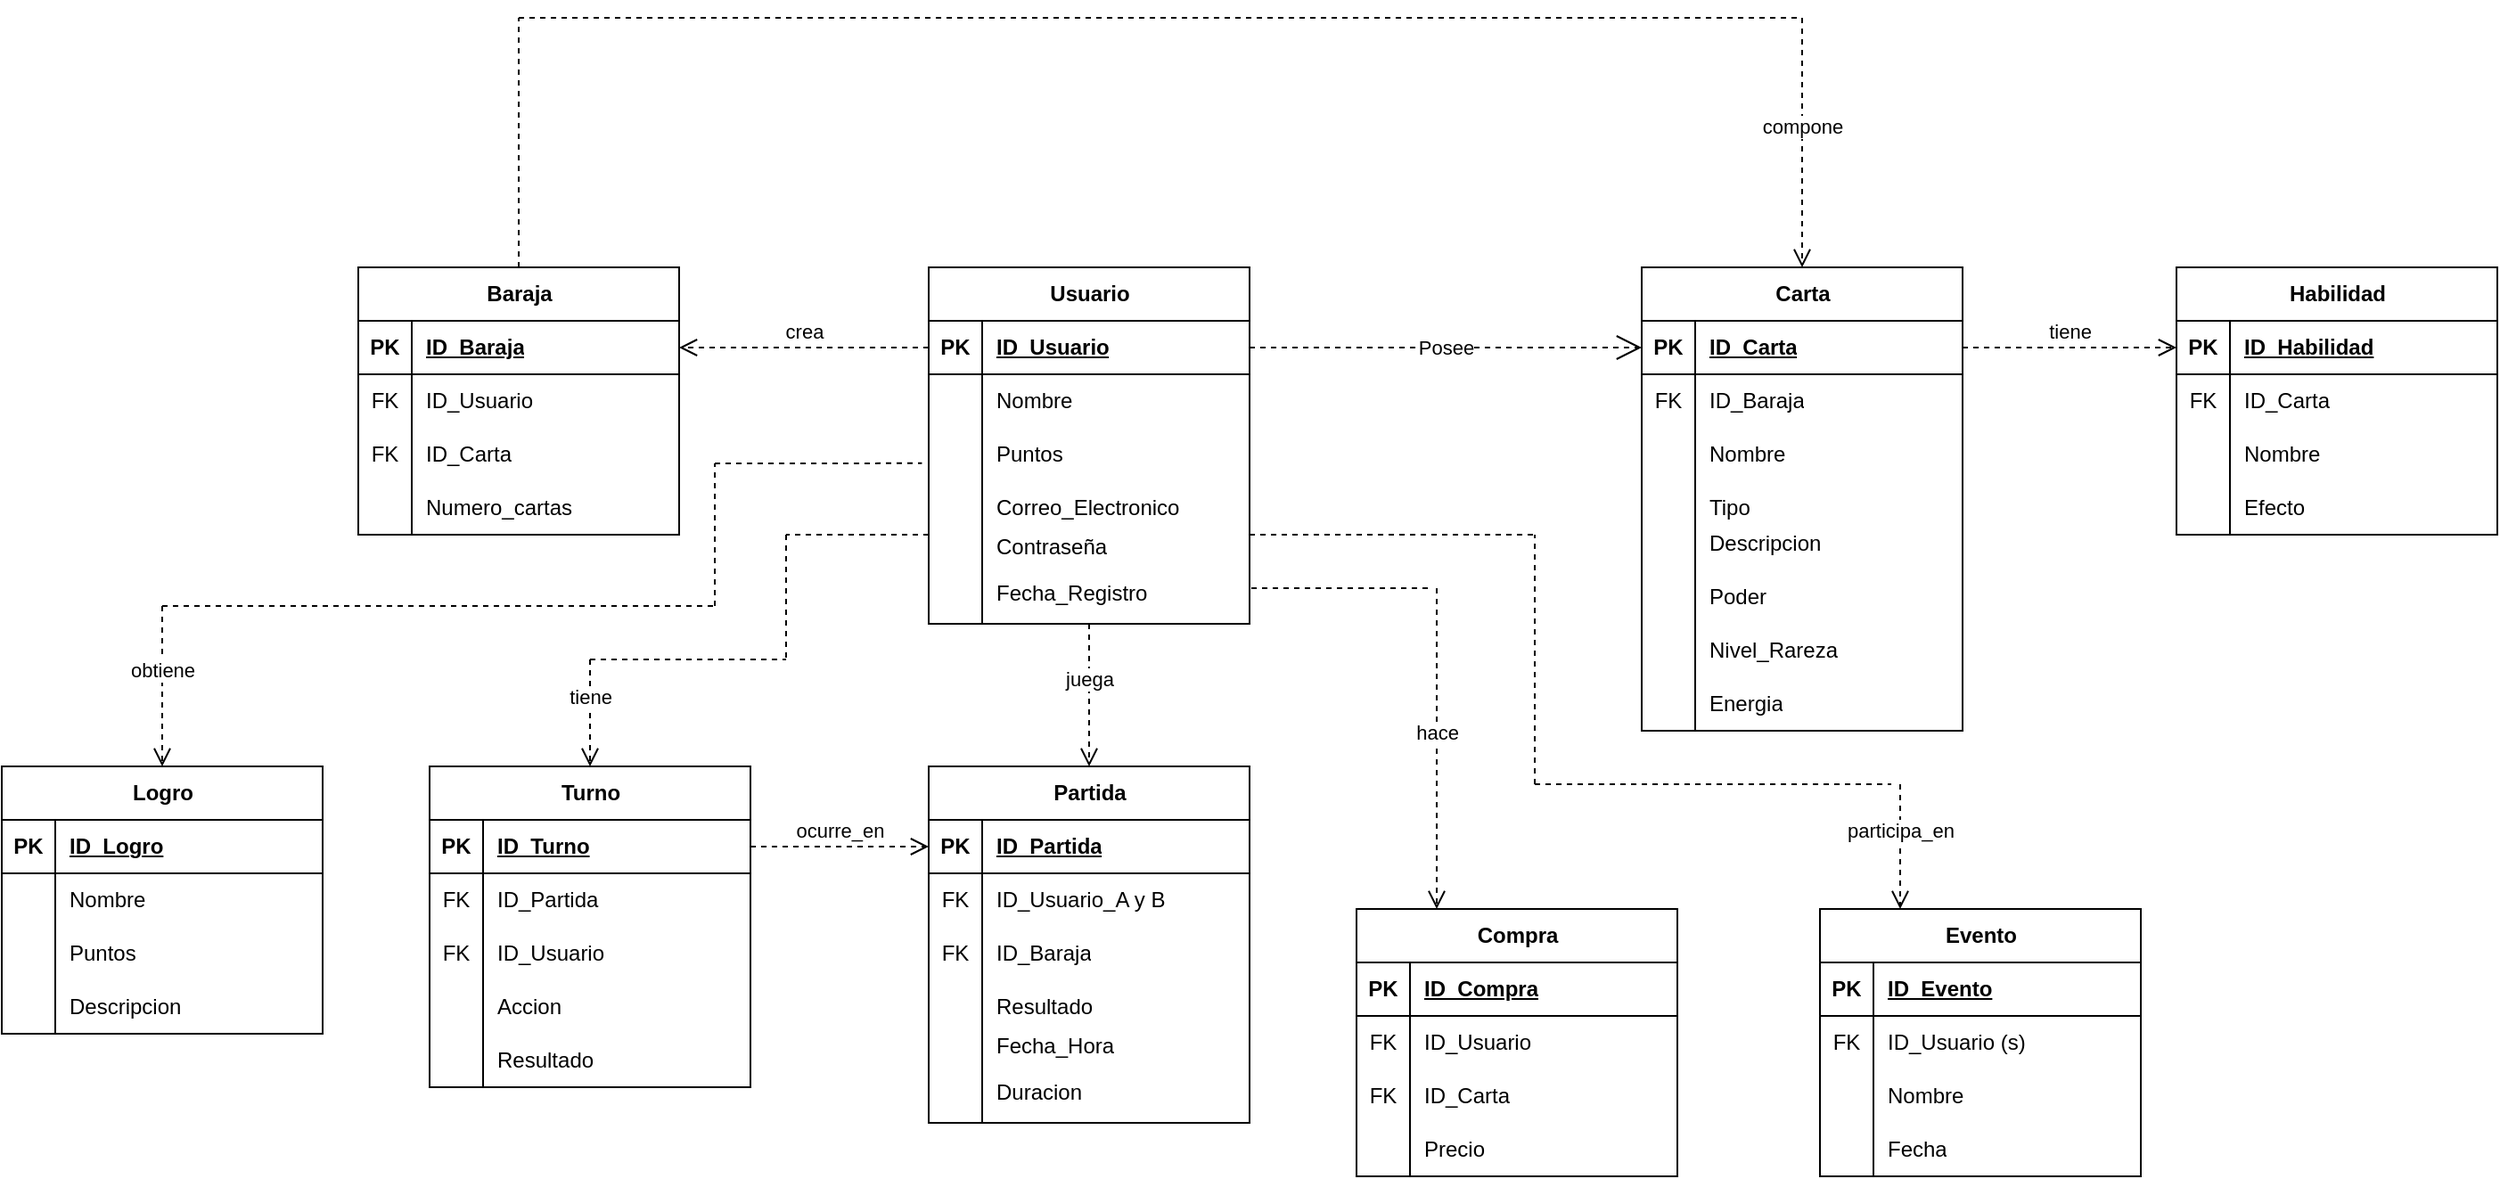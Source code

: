 <mxfile version="24.2.5" type="github">
  <diagram name="Page-1" id="LJWJQYlN0aCBkuaqFSN-">
    <mxGraphModel dx="1497" dy="332" grid="1" gridSize="10" guides="1" tooltips="1" connect="1" arrows="1" fold="1" page="1" pageScale="1" pageWidth="827" pageHeight="1169" math="0" shadow="0">
      <root>
        <mxCell id="0" />
        <mxCell id="1" parent="0" />
        <mxCell id="_OtWwdxgmlYXVLLhhgHI-1" value="Baraja" style="shape=table;startSize=30;container=1;collapsible=1;childLayout=tableLayout;fixedRows=1;rowLines=0;fontStyle=1;align=center;resizeLast=1;html=1;" parent="1" vertex="1">
          <mxGeometry x="-260" y="280" width="180" height="150" as="geometry" />
        </mxCell>
        <mxCell id="_OtWwdxgmlYXVLLhhgHI-2" value="" style="shape=tableRow;horizontal=0;startSize=0;swimlaneHead=0;swimlaneBody=0;fillColor=none;collapsible=0;dropTarget=0;points=[[0,0.5],[1,0.5]];portConstraint=eastwest;top=0;left=0;right=0;bottom=1;" parent="_OtWwdxgmlYXVLLhhgHI-1" vertex="1">
          <mxGeometry y="30" width="180" height="30" as="geometry" />
        </mxCell>
        <mxCell id="_OtWwdxgmlYXVLLhhgHI-3" value="PK" style="shape=partialRectangle;connectable=0;fillColor=none;top=0;left=0;bottom=0;right=0;fontStyle=1;overflow=hidden;whiteSpace=wrap;html=1;" parent="_OtWwdxgmlYXVLLhhgHI-2" vertex="1">
          <mxGeometry width="30" height="30" as="geometry">
            <mxRectangle width="30" height="30" as="alternateBounds" />
          </mxGeometry>
        </mxCell>
        <mxCell id="_OtWwdxgmlYXVLLhhgHI-4" value="ID_Baraja" style="shape=partialRectangle;connectable=0;fillColor=none;top=0;left=0;bottom=0;right=0;align=left;spacingLeft=6;fontStyle=5;overflow=hidden;whiteSpace=wrap;html=1;" parent="_OtWwdxgmlYXVLLhhgHI-2" vertex="1">
          <mxGeometry x="30" width="150" height="30" as="geometry">
            <mxRectangle width="150" height="30" as="alternateBounds" />
          </mxGeometry>
        </mxCell>
        <mxCell id="_OtWwdxgmlYXVLLhhgHI-5" value="" style="shape=tableRow;horizontal=0;startSize=0;swimlaneHead=0;swimlaneBody=0;fillColor=none;collapsible=0;dropTarget=0;points=[[0,0.5],[1,0.5]];portConstraint=eastwest;top=0;left=0;right=0;bottom=0;" parent="_OtWwdxgmlYXVLLhhgHI-1" vertex="1">
          <mxGeometry y="60" width="180" height="30" as="geometry" />
        </mxCell>
        <mxCell id="_OtWwdxgmlYXVLLhhgHI-6" value="FK" style="shape=partialRectangle;connectable=0;fillColor=none;top=0;left=0;bottom=0;right=0;editable=1;overflow=hidden;whiteSpace=wrap;html=1;" parent="_OtWwdxgmlYXVLLhhgHI-5" vertex="1">
          <mxGeometry width="30" height="30" as="geometry">
            <mxRectangle width="30" height="30" as="alternateBounds" />
          </mxGeometry>
        </mxCell>
        <mxCell id="_OtWwdxgmlYXVLLhhgHI-7" value="ID_Usuario" style="shape=partialRectangle;connectable=0;fillColor=none;top=0;left=0;bottom=0;right=0;align=left;spacingLeft=6;overflow=hidden;whiteSpace=wrap;html=1;" parent="_OtWwdxgmlYXVLLhhgHI-5" vertex="1">
          <mxGeometry x="30" width="150" height="30" as="geometry">
            <mxRectangle width="150" height="30" as="alternateBounds" />
          </mxGeometry>
        </mxCell>
        <mxCell id="_OtWwdxgmlYXVLLhhgHI-8" value="" style="shape=tableRow;horizontal=0;startSize=0;swimlaneHead=0;swimlaneBody=0;fillColor=none;collapsible=0;dropTarget=0;points=[[0,0.5],[1,0.5]];portConstraint=eastwest;top=0;left=0;right=0;bottom=0;" parent="_OtWwdxgmlYXVLLhhgHI-1" vertex="1">
          <mxGeometry y="90" width="180" height="30" as="geometry" />
        </mxCell>
        <mxCell id="_OtWwdxgmlYXVLLhhgHI-9" value="FK" style="shape=partialRectangle;connectable=0;fillColor=none;top=0;left=0;bottom=0;right=0;editable=1;overflow=hidden;whiteSpace=wrap;html=1;" parent="_OtWwdxgmlYXVLLhhgHI-8" vertex="1">
          <mxGeometry width="30" height="30" as="geometry">
            <mxRectangle width="30" height="30" as="alternateBounds" />
          </mxGeometry>
        </mxCell>
        <mxCell id="_OtWwdxgmlYXVLLhhgHI-10" value="ID_Carta" style="shape=partialRectangle;connectable=0;fillColor=none;top=0;left=0;bottom=0;right=0;align=left;spacingLeft=6;overflow=hidden;whiteSpace=wrap;html=1;" parent="_OtWwdxgmlYXVLLhhgHI-8" vertex="1">
          <mxGeometry x="30" width="150" height="30" as="geometry">
            <mxRectangle width="150" height="30" as="alternateBounds" />
          </mxGeometry>
        </mxCell>
        <mxCell id="_OtWwdxgmlYXVLLhhgHI-11" value="" style="shape=tableRow;horizontal=0;startSize=0;swimlaneHead=0;swimlaneBody=0;fillColor=none;collapsible=0;dropTarget=0;points=[[0,0.5],[1,0.5]];portConstraint=eastwest;top=0;left=0;right=0;bottom=0;" parent="_OtWwdxgmlYXVLLhhgHI-1" vertex="1">
          <mxGeometry y="120" width="180" height="30" as="geometry" />
        </mxCell>
        <mxCell id="_OtWwdxgmlYXVLLhhgHI-12" value="" style="shape=partialRectangle;connectable=0;fillColor=none;top=0;left=0;bottom=0;right=0;editable=1;overflow=hidden;whiteSpace=wrap;html=1;" parent="_OtWwdxgmlYXVLLhhgHI-11" vertex="1">
          <mxGeometry width="30" height="30" as="geometry">
            <mxRectangle width="30" height="30" as="alternateBounds" />
          </mxGeometry>
        </mxCell>
        <mxCell id="_OtWwdxgmlYXVLLhhgHI-13" value="Numero_cartas" style="shape=partialRectangle;connectable=0;fillColor=none;top=0;left=0;bottom=0;right=0;align=left;spacingLeft=6;overflow=hidden;whiteSpace=wrap;html=1;" parent="_OtWwdxgmlYXVLLhhgHI-11" vertex="1">
          <mxGeometry x="30" width="150" height="30" as="geometry">
            <mxRectangle width="150" height="30" as="alternateBounds" />
          </mxGeometry>
        </mxCell>
        <mxCell id="_OtWwdxgmlYXVLLhhgHI-31" value="" style="group" parent="1" vertex="1" connectable="0">
          <mxGeometry x="20" y="560" width="220" height="200" as="geometry" />
        </mxCell>
        <mxCell id="_OtWwdxgmlYXVLLhhgHI-30" value="" style="group" parent="_OtWwdxgmlYXVLLhhgHI-31" vertex="1" connectable="0">
          <mxGeometry width="220" height="200" as="geometry" />
        </mxCell>
        <mxCell id="_OtWwdxgmlYXVLLhhgHI-14" value="Partida" style="shape=table;startSize=30;container=1;collapsible=1;childLayout=tableLayout;fixedRows=1;rowLines=0;fontStyle=1;align=center;resizeLast=1;html=1;" parent="_OtWwdxgmlYXVLLhhgHI-30" vertex="1">
          <mxGeometry x="40" width="180" height="200" as="geometry" />
        </mxCell>
        <mxCell id="_OtWwdxgmlYXVLLhhgHI-15" value="" style="shape=tableRow;horizontal=0;startSize=0;swimlaneHead=0;swimlaneBody=0;fillColor=none;collapsible=0;dropTarget=0;points=[[0,0.5],[1,0.5]];portConstraint=eastwest;top=0;left=0;right=0;bottom=1;" parent="_OtWwdxgmlYXVLLhhgHI-14" vertex="1">
          <mxGeometry y="30" width="180" height="30" as="geometry" />
        </mxCell>
        <mxCell id="_OtWwdxgmlYXVLLhhgHI-16" value="PK" style="shape=partialRectangle;connectable=0;fillColor=none;top=0;left=0;bottom=0;right=0;fontStyle=1;overflow=hidden;whiteSpace=wrap;html=1;" parent="_OtWwdxgmlYXVLLhhgHI-15" vertex="1">
          <mxGeometry width="30" height="30" as="geometry">
            <mxRectangle width="30" height="30" as="alternateBounds" />
          </mxGeometry>
        </mxCell>
        <mxCell id="_OtWwdxgmlYXVLLhhgHI-17" value="ID_Partida" style="shape=partialRectangle;connectable=0;fillColor=none;top=0;left=0;bottom=0;right=0;align=left;spacingLeft=6;fontStyle=5;overflow=hidden;whiteSpace=wrap;html=1;" parent="_OtWwdxgmlYXVLLhhgHI-15" vertex="1">
          <mxGeometry x="30" width="150" height="30" as="geometry">
            <mxRectangle width="150" height="30" as="alternateBounds" />
          </mxGeometry>
        </mxCell>
        <mxCell id="_OtWwdxgmlYXVLLhhgHI-18" value="" style="shape=tableRow;horizontal=0;startSize=0;swimlaneHead=0;swimlaneBody=0;fillColor=none;collapsible=0;dropTarget=0;points=[[0,0.5],[1,0.5]];portConstraint=eastwest;top=0;left=0;right=0;bottom=0;" parent="_OtWwdxgmlYXVLLhhgHI-14" vertex="1">
          <mxGeometry y="60" width="180" height="30" as="geometry" />
        </mxCell>
        <mxCell id="_OtWwdxgmlYXVLLhhgHI-19" value="FK" style="shape=partialRectangle;connectable=0;fillColor=none;top=0;left=0;bottom=0;right=0;editable=1;overflow=hidden;whiteSpace=wrap;html=1;" parent="_OtWwdxgmlYXVLLhhgHI-18" vertex="1">
          <mxGeometry width="30" height="30" as="geometry">
            <mxRectangle width="30" height="30" as="alternateBounds" />
          </mxGeometry>
        </mxCell>
        <mxCell id="_OtWwdxgmlYXVLLhhgHI-20" value="ID_Usuario_A y B" style="shape=partialRectangle;connectable=0;fillColor=none;top=0;left=0;bottom=0;right=0;align=left;spacingLeft=6;overflow=hidden;whiteSpace=wrap;html=1;" parent="_OtWwdxgmlYXVLLhhgHI-18" vertex="1">
          <mxGeometry x="30" width="150" height="30" as="geometry">
            <mxRectangle width="150" height="30" as="alternateBounds" />
          </mxGeometry>
        </mxCell>
        <mxCell id="_OtWwdxgmlYXVLLhhgHI-21" value="" style="shape=tableRow;horizontal=0;startSize=0;swimlaneHead=0;swimlaneBody=0;fillColor=none;collapsible=0;dropTarget=0;points=[[0,0.5],[1,0.5]];portConstraint=eastwest;top=0;left=0;right=0;bottom=0;" parent="_OtWwdxgmlYXVLLhhgHI-14" vertex="1">
          <mxGeometry y="90" width="180" height="30" as="geometry" />
        </mxCell>
        <mxCell id="_OtWwdxgmlYXVLLhhgHI-22" value="FK" style="shape=partialRectangle;connectable=0;fillColor=none;top=0;left=0;bottom=0;right=0;editable=1;overflow=hidden;whiteSpace=wrap;html=1;" parent="_OtWwdxgmlYXVLLhhgHI-21" vertex="1">
          <mxGeometry width="30" height="30" as="geometry">
            <mxRectangle width="30" height="30" as="alternateBounds" />
          </mxGeometry>
        </mxCell>
        <mxCell id="_OtWwdxgmlYXVLLhhgHI-23" value="ID_Baraja" style="shape=partialRectangle;connectable=0;fillColor=none;top=0;left=0;bottom=0;right=0;align=left;spacingLeft=6;overflow=hidden;whiteSpace=wrap;html=1;" parent="_OtWwdxgmlYXVLLhhgHI-21" vertex="1">
          <mxGeometry x="30" width="150" height="30" as="geometry">
            <mxRectangle width="150" height="30" as="alternateBounds" />
          </mxGeometry>
        </mxCell>
        <mxCell id="_OtWwdxgmlYXVLLhhgHI-24" value="" style="shape=tableRow;horizontal=0;startSize=0;swimlaneHead=0;swimlaneBody=0;fillColor=none;collapsible=0;dropTarget=0;points=[[0,0.5],[1,0.5]];portConstraint=eastwest;top=0;left=0;right=0;bottom=0;" parent="_OtWwdxgmlYXVLLhhgHI-14" vertex="1">
          <mxGeometry y="120" width="180" height="30" as="geometry" />
        </mxCell>
        <mxCell id="_OtWwdxgmlYXVLLhhgHI-25" value="" style="shape=partialRectangle;connectable=0;fillColor=none;top=0;left=0;bottom=0;right=0;editable=1;overflow=hidden;whiteSpace=wrap;html=1;" parent="_OtWwdxgmlYXVLLhhgHI-24" vertex="1">
          <mxGeometry width="30" height="30" as="geometry">
            <mxRectangle width="30" height="30" as="alternateBounds" />
          </mxGeometry>
        </mxCell>
        <mxCell id="_OtWwdxgmlYXVLLhhgHI-26" value="Resultado" style="shape=partialRectangle;connectable=0;fillColor=none;top=0;left=0;bottom=0;right=0;align=left;spacingLeft=6;overflow=hidden;whiteSpace=wrap;html=1;" parent="_OtWwdxgmlYXVLLhhgHI-24" vertex="1">
          <mxGeometry x="30" width="150" height="30" as="geometry">
            <mxRectangle width="150" height="30" as="alternateBounds" />
          </mxGeometry>
        </mxCell>
        <mxCell id="_OtWwdxgmlYXVLLhhgHI-28" value="" style="endArrow=none;html=1;rounded=0;" parent="_OtWwdxgmlYXVLLhhgHI-30" edge="1">
          <mxGeometry width="50" height="50" relative="1" as="geometry">
            <mxPoint x="70.0" y="200" as="sourcePoint" />
            <mxPoint x="70.0" y="144.444" as="targetPoint" />
          </mxGeometry>
        </mxCell>
        <mxCell id="_OtWwdxgmlYXVLLhhgHI-33" value="Fecha_Hora" style="shape=partialRectangle;connectable=0;fillColor=none;top=0;left=0;bottom=0;right=0;align=left;spacingLeft=6;overflow=hidden;whiteSpace=wrap;html=1;" parent="_OtWwdxgmlYXVLLhhgHI-30" vertex="1">
          <mxGeometry x="70" y="139.997" width="150" height="33.333" as="geometry">
            <mxRectangle width="150" height="30" as="alternateBounds" />
          </mxGeometry>
        </mxCell>
        <mxCell id="_OtWwdxgmlYXVLLhhgHI-27" value="Duracion" style="shape=partialRectangle;connectable=0;fillColor=none;top=0;left=0;bottom=0;right=0;align=left;spacingLeft=6;overflow=hidden;whiteSpace=wrap;html=1;" parent="_OtWwdxgmlYXVLLhhgHI-30" vertex="1">
          <mxGeometry x="70" y="166.667" width="150" height="33.333" as="geometry">
            <mxRectangle width="150" height="30" as="alternateBounds" />
          </mxGeometry>
        </mxCell>
        <mxCell id="_OtWwdxgmlYXVLLhhgHI-34" value="" style="group" parent="1" vertex="1" connectable="0">
          <mxGeometry x="60" y="280" width="180" height="200" as="geometry" />
        </mxCell>
        <mxCell id="_OtWwdxgmlYXVLLhhgHI-35" value="Fecha_Registro" style="shape=partialRectangle;connectable=0;fillColor=none;top=0;left=0;bottom=0;right=0;align=left;spacingLeft=6;overflow=hidden;whiteSpace=wrap;html=1;" parent="_OtWwdxgmlYXVLLhhgHI-34" vertex="1">
          <mxGeometry x="30" y="166.667" width="150" height="33.333" as="geometry">
            <mxRectangle width="150" height="30" as="alternateBounds" />
          </mxGeometry>
        </mxCell>
        <mxCell id="_OtWwdxgmlYXVLLhhgHI-36" value="" style="group" parent="_OtWwdxgmlYXVLLhhgHI-34" vertex="1" connectable="0">
          <mxGeometry width="180" height="200" as="geometry" />
        </mxCell>
        <mxCell id="_OtWwdxgmlYXVLLhhgHI-37" value="Usuario" style="shape=table;startSize=30;container=1;collapsible=1;childLayout=tableLayout;fixedRows=1;rowLines=0;fontStyle=1;align=center;resizeLast=1;html=1;" parent="_OtWwdxgmlYXVLLhhgHI-36" vertex="1">
          <mxGeometry width="180" height="200" as="geometry" />
        </mxCell>
        <mxCell id="_OtWwdxgmlYXVLLhhgHI-38" value="" style="shape=tableRow;horizontal=0;startSize=0;swimlaneHead=0;swimlaneBody=0;fillColor=none;collapsible=0;dropTarget=0;points=[[0,0.5],[1,0.5]];portConstraint=eastwest;top=0;left=0;right=0;bottom=1;" parent="_OtWwdxgmlYXVLLhhgHI-37" vertex="1">
          <mxGeometry y="30" width="180" height="30" as="geometry" />
        </mxCell>
        <mxCell id="_OtWwdxgmlYXVLLhhgHI-39" value="PK" style="shape=partialRectangle;connectable=0;fillColor=none;top=0;left=0;bottom=0;right=0;fontStyle=1;overflow=hidden;whiteSpace=wrap;html=1;" parent="_OtWwdxgmlYXVLLhhgHI-38" vertex="1">
          <mxGeometry width="30" height="30" as="geometry">
            <mxRectangle width="30" height="30" as="alternateBounds" />
          </mxGeometry>
        </mxCell>
        <mxCell id="_OtWwdxgmlYXVLLhhgHI-40" value="ID_Usuario" style="shape=partialRectangle;connectable=0;fillColor=none;top=0;left=0;bottom=0;right=0;align=left;spacingLeft=6;fontStyle=5;overflow=hidden;whiteSpace=wrap;html=1;" parent="_OtWwdxgmlYXVLLhhgHI-38" vertex="1">
          <mxGeometry x="30" width="150" height="30" as="geometry">
            <mxRectangle width="150" height="30" as="alternateBounds" />
          </mxGeometry>
        </mxCell>
        <mxCell id="_OtWwdxgmlYXVLLhhgHI-41" value="" style="shape=tableRow;horizontal=0;startSize=0;swimlaneHead=0;swimlaneBody=0;fillColor=none;collapsible=0;dropTarget=0;points=[[0,0.5],[1,0.5]];portConstraint=eastwest;top=0;left=0;right=0;bottom=0;" parent="_OtWwdxgmlYXVLLhhgHI-37" vertex="1">
          <mxGeometry y="60" width="180" height="30" as="geometry" />
        </mxCell>
        <mxCell id="_OtWwdxgmlYXVLLhhgHI-42" value="" style="shape=partialRectangle;connectable=0;fillColor=none;top=0;left=0;bottom=0;right=0;editable=1;overflow=hidden;whiteSpace=wrap;html=1;" parent="_OtWwdxgmlYXVLLhhgHI-41" vertex="1">
          <mxGeometry width="30" height="30" as="geometry">
            <mxRectangle width="30" height="30" as="alternateBounds" />
          </mxGeometry>
        </mxCell>
        <mxCell id="_OtWwdxgmlYXVLLhhgHI-43" value="Nombre" style="shape=partialRectangle;connectable=0;fillColor=none;top=0;left=0;bottom=0;right=0;align=left;spacingLeft=6;overflow=hidden;whiteSpace=wrap;html=1;" parent="_OtWwdxgmlYXVLLhhgHI-41" vertex="1">
          <mxGeometry x="30" width="150" height="30" as="geometry">
            <mxRectangle width="150" height="30" as="alternateBounds" />
          </mxGeometry>
        </mxCell>
        <mxCell id="_OtWwdxgmlYXVLLhhgHI-44" value="" style="shape=tableRow;horizontal=0;startSize=0;swimlaneHead=0;swimlaneBody=0;fillColor=none;collapsible=0;dropTarget=0;points=[[0,0.5],[1,0.5]];portConstraint=eastwest;top=0;left=0;right=0;bottom=0;" parent="_OtWwdxgmlYXVLLhhgHI-37" vertex="1">
          <mxGeometry y="90" width="180" height="30" as="geometry" />
        </mxCell>
        <mxCell id="_OtWwdxgmlYXVLLhhgHI-45" value="" style="shape=partialRectangle;connectable=0;fillColor=none;top=0;left=0;bottom=0;right=0;editable=1;overflow=hidden;whiteSpace=wrap;html=1;" parent="_OtWwdxgmlYXVLLhhgHI-44" vertex="1">
          <mxGeometry width="30" height="30" as="geometry">
            <mxRectangle width="30" height="30" as="alternateBounds" />
          </mxGeometry>
        </mxCell>
        <mxCell id="_OtWwdxgmlYXVLLhhgHI-46" value="Puntos" style="shape=partialRectangle;connectable=0;fillColor=none;top=0;left=0;bottom=0;right=0;align=left;spacingLeft=6;overflow=hidden;whiteSpace=wrap;html=1;" parent="_OtWwdxgmlYXVLLhhgHI-44" vertex="1">
          <mxGeometry x="30" width="150" height="30" as="geometry">
            <mxRectangle width="150" height="30" as="alternateBounds" />
          </mxGeometry>
        </mxCell>
        <mxCell id="_OtWwdxgmlYXVLLhhgHI-47" value="" style="shape=tableRow;horizontal=0;startSize=0;swimlaneHead=0;swimlaneBody=0;fillColor=none;collapsible=0;dropTarget=0;points=[[0,0.5],[1,0.5]];portConstraint=eastwest;top=0;left=0;right=0;bottom=0;" parent="_OtWwdxgmlYXVLLhhgHI-37" vertex="1">
          <mxGeometry y="120" width="180" height="30" as="geometry" />
        </mxCell>
        <mxCell id="_OtWwdxgmlYXVLLhhgHI-48" value="" style="shape=partialRectangle;connectable=0;fillColor=none;top=0;left=0;bottom=0;right=0;editable=1;overflow=hidden;whiteSpace=wrap;html=1;" parent="_OtWwdxgmlYXVLLhhgHI-47" vertex="1">
          <mxGeometry width="30" height="30" as="geometry">
            <mxRectangle width="30" height="30" as="alternateBounds" />
          </mxGeometry>
        </mxCell>
        <mxCell id="_OtWwdxgmlYXVLLhhgHI-49" value="Correo_Electronico" style="shape=partialRectangle;connectable=0;fillColor=none;top=0;left=0;bottom=0;right=0;align=left;spacingLeft=6;overflow=hidden;whiteSpace=wrap;html=1;" parent="_OtWwdxgmlYXVLLhhgHI-47" vertex="1">
          <mxGeometry x="30" width="150" height="30" as="geometry">
            <mxRectangle width="150" height="30" as="alternateBounds" />
          </mxGeometry>
        </mxCell>
        <mxCell id="_OtWwdxgmlYXVLLhhgHI-50" value="" style="endArrow=none;html=1;rounded=0;" parent="_OtWwdxgmlYXVLLhhgHI-36" edge="1">
          <mxGeometry width="50" height="50" relative="1" as="geometry">
            <mxPoint x="30" y="200" as="sourcePoint" />
            <mxPoint x="30" y="144.444" as="targetPoint" />
          </mxGeometry>
        </mxCell>
        <mxCell id="_OtWwdxgmlYXVLLhhgHI-51" value="Contraseña" style="shape=partialRectangle;connectable=0;fillColor=none;top=0;left=0;bottom=0;right=0;align=left;spacingLeft=6;overflow=hidden;whiteSpace=wrap;html=1;" parent="_OtWwdxgmlYXVLLhhgHI-36" vertex="1">
          <mxGeometry x="30" y="139.997" width="150" height="33.333" as="geometry">
            <mxRectangle width="150" height="30" as="alternateBounds" />
          </mxGeometry>
        </mxCell>
        <mxCell id="_OtWwdxgmlYXVLLhhgHI-70" value="" style="group" parent="1" vertex="1" connectable="0">
          <mxGeometry x="460" y="280" width="180" height="260" as="geometry" />
        </mxCell>
        <mxCell id="_OtWwdxgmlYXVLLhhgHI-52" value="Carta" style="shape=table;startSize=30;container=1;collapsible=1;childLayout=tableLayout;fixedRows=1;rowLines=0;fontStyle=1;align=center;resizeLast=1;html=1;" parent="_OtWwdxgmlYXVLLhhgHI-70" vertex="1">
          <mxGeometry width="180" height="260" as="geometry" />
        </mxCell>
        <mxCell id="_OtWwdxgmlYXVLLhhgHI-53" value="" style="shape=tableRow;horizontal=0;startSize=0;swimlaneHead=0;swimlaneBody=0;fillColor=none;collapsible=0;dropTarget=0;points=[[0,0.5],[1,0.5]];portConstraint=eastwest;top=0;left=0;right=0;bottom=1;" parent="_OtWwdxgmlYXVLLhhgHI-52" vertex="1">
          <mxGeometry y="30" width="180" height="30" as="geometry" />
        </mxCell>
        <mxCell id="_OtWwdxgmlYXVLLhhgHI-54" value="PK" style="shape=partialRectangle;connectable=0;fillColor=none;top=0;left=0;bottom=0;right=0;fontStyle=1;overflow=hidden;whiteSpace=wrap;html=1;" parent="_OtWwdxgmlYXVLLhhgHI-53" vertex="1">
          <mxGeometry width="30" height="30" as="geometry">
            <mxRectangle width="30" height="30" as="alternateBounds" />
          </mxGeometry>
        </mxCell>
        <mxCell id="_OtWwdxgmlYXVLLhhgHI-55" value="ID_Carta" style="shape=partialRectangle;connectable=0;fillColor=none;top=0;left=0;bottom=0;right=0;align=left;spacingLeft=6;fontStyle=5;overflow=hidden;whiteSpace=wrap;html=1;" parent="_OtWwdxgmlYXVLLhhgHI-53" vertex="1">
          <mxGeometry x="30" width="150" height="30" as="geometry">
            <mxRectangle width="150" height="30" as="alternateBounds" />
          </mxGeometry>
        </mxCell>
        <mxCell id="_OtWwdxgmlYXVLLhhgHI-56" value="" style="shape=tableRow;horizontal=0;startSize=0;swimlaneHead=0;swimlaneBody=0;fillColor=none;collapsible=0;dropTarget=0;points=[[0,0.5],[1,0.5]];portConstraint=eastwest;top=0;left=0;right=0;bottom=0;" parent="_OtWwdxgmlYXVLLhhgHI-52" vertex="1">
          <mxGeometry y="60" width="180" height="30" as="geometry" />
        </mxCell>
        <mxCell id="_OtWwdxgmlYXVLLhhgHI-57" value="FK" style="shape=partialRectangle;connectable=0;fillColor=none;top=0;left=0;bottom=0;right=0;editable=1;overflow=hidden;whiteSpace=wrap;html=1;" parent="_OtWwdxgmlYXVLLhhgHI-56" vertex="1">
          <mxGeometry width="30" height="30" as="geometry">
            <mxRectangle width="30" height="30" as="alternateBounds" />
          </mxGeometry>
        </mxCell>
        <mxCell id="_OtWwdxgmlYXVLLhhgHI-58" value="ID_Baraja" style="shape=partialRectangle;connectable=0;fillColor=none;top=0;left=0;bottom=0;right=0;align=left;spacingLeft=6;overflow=hidden;whiteSpace=wrap;html=1;" parent="_OtWwdxgmlYXVLLhhgHI-56" vertex="1">
          <mxGeometry x="30" width="150" height="30" as="geometry">
            <mxRectangle width="150" height="30" as="alternateBounds" />
          </mxGeometry>
        </mxCell>
        <mxCell id="_OtWwdxgmlYXVLLhhgHI-59" value="" style="shape=tableRow;horizontal=0;startSize=0;swimlaneHead=0;swimlaneBody=0;fillColor=none;collapsible=0;dropTarget=0;points=[[0,0.5],[1,0.5]];portConstraint=eastwest;top=0;left=0;right=0;bottom=0;" parent="_OtWwdxgmlYXVLLhhgHI-52" vertex="1">
          <mxGeometry y="90" width="180" height="30" as="geometry" />
        </mxCell>
        <mxCell id="_OtWwdxgmlYXVLLhhgHI-60" value="" style="shape=partialRectangle;connectable=0;fillColor=none;top=0;left=0;bottom=0;right=0;editable=1;overflow=hidden;whiteSpace=wrap;html=1;" parent="_OtWwdxgmlYXVLLhhgHI-59" vertex="1">
          <mxGeometry width="30" height="30" as="geometry">
            <mxRectangle width="30" height="30" as="alternateBounds" />
          </mxGeometry>
        </mxCell>
        <mxCell id="_OtWwdxgmlYXVLLhhgHI-61" value="Nombre" style="shape=partialRectangle;connectable=0;fillColor=none;top=0;left=0;bottom=0;right=0;align=left;spacingLeft=6;overflow=hidden;whiteSpace=wrap;html=1;" parent="_OtWwdxgmlYXVLLhhgHI-59" vertex="1">
          <mxGeometry x="30" width="150" height="30" as="geometry">
            <mxRectangle width="150" height="30" as="alternateBounds" />
          </mxGeometry>
        </mxCell>
        <mxCell id="_OtWwdxgmlYXVLLhhgHI-62" value="" style="shape=tableRow;horizontal=0;startSize=0;swimlaneHead=0;swimlaneBody=0;fillColor=none;collapsible=0;dropTarget=0;points=[[0,0.5],[1,0.5]];portConstraint=eastwest;top=0;left=0;right=0;bottom=0;" parent="_OtWwdxgmlYXVLLhhgHI-52" vertex="1">
          <mxGeometry y="120" width="180" height="30" as="geometry" />
        </mxCell>
        <mxCell id="_OtWwdxgmlYXVLLhhgHI-63" value="" style="shape=partialRectangle;connectable=0;fillColor=none;top=0;left=0;bottom=0;right=0;editable=1;overflow=hidden;whiteSpace=wrap;html=1;" parent="_OtWwdxgmlYXVLLhhgHI-62" vertex="1">
          <mxGeometry width="30" height="30" as="geometry">
            <mxRectangle width="30" height="30" as="alternateBounds" />
          </mxGeometry>
        </mxCell>
        <mxCell id="_OtWwdxgmlYXVLLhhgHI-64" value="Tipo" style="shape=partialRectangle;connectable=0;fillColor=none;top=0;left=0;bottom=0;right=0;align=left;spacingLeft=6;overflow=hidden;whiteSpace=wrap;html=1;" parent="_OtWwdxgmlYXVLLhhgHI-62" vertex="1">
          <mxGeometry x="30" width="150" height="30" as="geometry">
            <mxRectangle width="150" height="30" as="alternateBounds" />
          </mxGeometry>
        </mxCell>
        <mxCell id="_OtWwdxgmlYXVLLhhgHI-69" value="" style="endArrow=none;html=1;rounded=0;" parent="_OtWwdxgmlYXVLLhhgHI-70" edge="1">
          <mxGeometry width="50" height="50" relative="1" as="geometry">
            <mxPoint x="30" y="260" as="sourcePoint" />
            <mxPoint x="30" y="150" as="targetPoint" />
          </mxGeometry>
        </mxCell>
        <mxCell id="_OtWwdxgmlYXVLLhhgHI-68" value="Descripcion" style="shape=partialRectangle;connectable=0;fillColor=none;top=0;left=0;bottom=0;right=0;align=left;spacingLeft=6;overflow=hidden;whiteSpace=wrap;html=1;" parent="_OtWwdxgmlYXVLLhhgHI-70" vertex="1">
          <mxGeometry x="30" y="140" width="150" height="30" as="geometry">
            <mxRectangle width="150" height="30" as="alternateBounds" />
          </mxGeometry>
        </mxCell>
        <mxCell id="_OtWwdxgmlYXVLLhhgHI-66" value="Nivel_Rareza" style="shape=partialRectangle;connectable=0;fillColor=none;top=0;left=0;bottom=0;right=0;align=left;spacingLeft=6;overflow=hidden;whiteSpace=wrap;html=1;" parent="_OtWwdxgmlYXVLLhhgHI-70" vertex="1">
          <mxGeometry x="30" y="200" width="150" height="30" as="geometry">
            <mxRectangle width="150" height="30" as="alternateBounds" />
          </mxGeometry>
        </mxCell>
        <mxCell id="_OtWwdxgmlYXVLLhhgHI-67" value="Energia" style="shape=partialRectangle;connectable=0;fillColor=none;top=0;left=0;bottom=0;right=0;align=left;spacingLeft=6;overflow=hidden;whiteSpace=wrap;html=1;" parent="_OtWwdxgmlYXVLLhhgHI-70" vertex="1">
          <mxGeometry x="30" y="230" width="150" height="30" as="geometry">
            <mxRectangle width="150" height="30" as="alternateBounds" />
          </mxGeometry>
        </mxCell>
        <mxCell id="_OtWwdxgmlYXVLLhhgHI-65" value="Poder" style="shape=partialRectangle;connectable=0;fillColor=none;top=0;left=0;bottom=0;right=0;align=left;spacingLeft=6;overflow=hidden;whiteSpace=wrap;html=1;" parent="_OtWwdxgmlYXVLLhhgHI-70" vertex="1">
          <mxGeometry x="30" y="170" width="150" height="30" as="geometry">
            <mxRectangle width="150" height="30" as="alternateBounds" />
          </mxGeometry>
        </mxCell>
        <mxCell id="_OtWwdxgmlYXVLLhhgHI-87" value="Compra" style="shape=table;startSize=30;container=1;collapsible=1;childLayout=tableLayout;fixedRows=1;rowLines=0;fontStyle=1;align=center;resizeLast=1;html=1;" parent="1" vertex="1">
          <mxGeometry x="300" y="640" width="180" height="150" as="geometry" />
        </mxCell>
        <mxCell id="_OtWwdxgmlYXVLLhhgHI-88" value="" style="shape=tableRow;horizontal=0;startSize=0;swimlaneHead=0;swimlaneBody=0;fillColor=none;collapsible=0;dropTarget=0;points=[[0,0.5],[1,0.5]];portConstraint=eastwest;top=0;left=0;right=0;bottom=1;" parent="_OtWwdxgmlYXVLLhhgHI-87" vertex="1">
          <mxGeometry y="30" width="180" height="30" as="geometry" />
        </mxCell>
        <mxCell id="_OtWwdxgmlYXVLLhhgHI-89" value="PK" style="shape=partialRectangle;connectable=0;fillColor=none;top=0;left=0;bottom=0;right=0;fontStyle=1;overflow=hidden;whiteSpace=wrap;html=1;" parent="_OtWwdxgmlYXVLLhhgHI-88" vertex="1">
          <mxGeometry width="30" height="30" as="geometry">
            <mxRectangle width="30" height="30" as="alternateBounds" />
          </mxGeometry>
        </mxCell>
        <mxCell id="_OtWwdxgmlYXVLLhhgHI-90" value="ID_Compra" style="shape=partialRectangle;connectable=0;fillColor=none;top=0;left=0;bottom=0;right=0;align=left;spacingLeft=6;fontStyle=5;overflow=hidden;whiteSpace=wrap;html=1;" parent="_OtWwdxgmlYXVLLhhgHI-88" vertex="1">
          <mxGeometry x="30" width="150" height="30" as="geometry">
            <mxRectangle width="150" height="30" as="alternateBounds" />
          </mxGeometry>
        </mxCell>
        <mxCell id="_OtWwdxgmlYXVLLhhgHI-91" value="" style="shape=tableRow;horizontal=0;startSize=0;swimlaneHead=0;swimlaneBody=0;fillColor=none;collapsible=0;dropTarget=0;points=[[0,0.5],[1,0.5]];portConstraint=eastwest;top=0;left=0;right=0;bottom=0;" parent="_OtWwdxgmlYXVLLhhgHI-87" vertex="1">
          <mxGeometry y="60" width="180" height="30" as="geometry" />
        </mxCell>
        <mxCell id="_OtWwdxgmlYXVLLhhgHI-92" value="FK" style="shape=partialRectangle;connectable=0;fillColor=none;top=0;left=0;bottom=0;right=0;editable=1;overflow=hidden;whiteSpace=wrap;html=1;" parent="_OtWwdxgmlYXVLLhhgHI-91" vertex="1">
          <mxGeometry width="30" height="30" as="geometry">
            <mxRectangle width="30" height="30" as="alternateBounds" />
          </mxGeometry>
        </mxCell>
        <mxCell id="_OtWwdxgmlYXVLLhhgHI-93" value="ID_Usuario" style="shape=partialRectangle;connectable=0;fillColor=none;top=0;left=0;bottom=0;right=0;align=left;spacingLeft=6;overflow=hidden;whiteSpace=wrap;html=1;" parent="_OtWwdxgmlYXVLLhhgHI-91" vertex="1">
          <mxGeometry x="30" width="150" height="30" as="geometry">
            <mxRectangle width="150" height="30" as="alternateBounds" />
          </mxGeometry>
        </mxCell>
        <mxCell id="_OtWwdxgmlYXVLLhhgHI-94" value="" style="shape=tableRow;horizontal=0;startSize=0;swimlaneHead=0;swimlaneBody=0;fillColor=none;collapsible=0;dropTarget=0;points=[[0,0.5],[1,0.5]];portConstraint=eastwest;top=0;left=0;right=0;bottom=0;" parent="_OtWwdxgmlYXVLLhhgHI-87" vertex="1">
          <mxGeometry y="90" width="180" height="30" as="geometry" />
        </mxCell>
        <mxCell id="_OtWwdxgmlYXVLLhhgHI-95" value="FK" style="shape=partialRectangle;connectable=0;fillColor=none;top=0;left=0;bottom=0;right=0;editable=1;overflow=hidden;whiteSpace=wrap;html=1;" parent="_OtWwdxgmlYXVLLhhgHI-94" vertex="1">
          <mxGeometry width="30" height="30" as="geometry">
            <mxRectangle width="30" height="30" as="alternateBounds" />
          </mxGeometry>
        </mxCell>
        <mxCell id="_OtWwdxgmlYXVLLhhgHI-96" value="ID_Carta" style="shape=partialRectangle;connectable=0;fillColor=none;top=0;left=0;bottom=0;right=0;align=left;spacingLeft=6;overflow=hidden;whiteSpace=wrap;html=1;" parent="_OtWwdxgmlYXVLLhhgHI-94" vertex="1">
          <mxGeometry x="30" width="150" height="30" as="geometry">
            <mxRectangle width="150" height="30" as="alternateBounds" />
          </mxGeometry>
        </mxCell>
        <mxCell id="_OtWwdxgmlYXVLLhhgHI-97" value="" style="shape=tableRow;horizontal=0;startSize=0;swimlaneHead=0;swimlaneBody=0;fillColor=none;collapsible=0;dropTarget=0;points=[[0,0.5],[1,0.5]];portConstraint=eastwest;top=0;left=0;right=0;bottom=0;" parent="_OtWwdxgmlYXVLLhhgHI-87" vertex="1">
          <mxGeometry y="120" width="180" height="30" as="geometry" />
        </mxCell>
        <mxCell id="_OtWwdxgmlYXVLLhhgHI-98" value="" style="shape=partialRectangle;connectable=0;fillColor=none;top=0;left=0;bottom=0;right=0;editable=1;overflow=hidden;whiteSpace=wrap;html=1;" parent="_OtWwdxgmlYXVLLhhgHI-97" vertex="1">
          <mxGeometry width="30" height="30" as="geometry">
            <mxRectangle width="30" height="30" as="alternateBounds" />
          </mxGeometry>
        </mxCell>
        <mxCell id="_OtWwdxgmlYXVLLhhgHI-99" value="Precio" style="shape=partialRectangle;connectable=0;fillColor=none;top=0;left=0;bottom=0;right=0;align=left;spacingLeft=6;overflow=hidden;whiteSpace=wrap;html=1;" parent="_OtWwdxgmlYXVLLhhgHI-97" vertex="1">
          <mxGeometry x="30" width="150" height="30" as="geometry">
            <mxRectangle width="150" height="30" as="alternateBounds" />
          </mxGeometry>
        </mxCell>
        <mxCell id="_OtWwdxgmlYXVLLhhgHI-117" value="Logro" style="shape=table;startSize=30;container=1;collapsible=1;childLayout=tableLayout;fixedRows=1;rowLines=0;fontStyle=1;align=center;resizeLast=1;html=1;" parent="1" vertex="1">
          <mxGeometry x="-460" y="560" width="180" height="150" as="geometry" />
        </mxCell>
        <mxCell id="_OtWwdxgmlYXVLLhhgHI-118" value="" style="shape=tableRow;horizontal=0;startSize=0;swimlaneHead=0;swimlaneBody=0;fillColor=none;collapsible=0;dropTarget=0;points=[[0,0.5],[1,0.5]];portConstraint=eastwest;top=0;left=0;right=0;bottom=1;" parent="_OtWwdxgmlYXVLLhhgHI-117" vertex="1">
          <mxGeometry y="30" width="180" height="30" as="geometry" />
        </mxCell>
        <mxCell id="_OtWwdxgmlYXVLLhhgHI-119" value="PK" style="shape=partialRectangle;connectable=0;fillColor=none;top=0;left=0;bottom=0;right=0;fontStyle=1;overflow=hidden;whiteSpace=wrap;html=1;" parent="_OtWwdxgmlYXVLLhhgHI-118" vertex="1">
          <mxGeometry width="30" height="30" as="geometry">
            <mxRectangle width="30" height="30" as="alternateBounds" />
          </mxGeometry>
        </mxCell>
        <mxCell id="_OtWwdxgmlYXVLLhhgHI-120" value="ID_Logro" style="shape=partialRectangle;connectable=0;fillColor=none;top=0;left=0;bottom=0;right=0;align=left;spacingLeft=6;fontStyle=5;overflow=hidden;whiteSpace=wrap;html=1;" parent="_OtWwdxgmlYXVLLhhgHI-118" vertex="1">
          <mxGeometry x="30" width="150" height="30" as="geometry">
            <mxRectangle width="150" height="30" as="alternateBounds" />
          </mxGeometry>
        </mxCell>
        <mxCell id="_OtWwdxgmlYXVLLhhgHI-121" value="" style="shape=tableRow;horizontal=0;startSize=0;swimlaneHead=0;swimlaneBody=0;fillColor=none;collapsible=0;dropTarget=0;points=[[0,0.5],[1,0.5]];portConstraint=eastwest;top=0;left=0;right=0;bottom=0;" parent="_OtWwdxgmlYXVLLhhgHI-117" vertex="1">
          <mxGeometry y="60" width="180" height="30" as="geometry" />
        </mxCell>
        <mxCell id="_OtWwdxgmlYXVLLhhgHI-122" value="" style="shape=partialRectangle;connectable=0;fillColor=none;top=0;left=0;bottom=0;right=0;editable=1;overflow=hidden;whiteSpace=wrap;html=1;" parent="_OtWwdxgmlYXVLLhhgHI-121" vertex="1">
          <mxGeometry width="30" height="30" as="geometry">
            <mxRectangle width="30" height="30" as="alternateBounds" />
          </mxGeometry>
        </mxCell>
        <mxCell id="_OtWwdxgmlYXVLLhhgHI-123" value="Nombre" style="shape=partialRectangle;connectable=0;fillColor=none;top=0;left=0;bottom=0;right=0;align=left;spacingLeft=6;overflow=hidden;whiteSpace=wrap;html=1;" parent="_OtWwdxgmlYXVLLhhgHI-121" vertex="1">
          <mxGeometry x="30" width="150" height="30" as="geometry">
            <mxRectangle width="150" height="30" as="alternateBounds" />
          </mxGeometry>
        </mxCell>
        <mxCell id="_OtWwdxgmlYXVLLhhgHI-124" value="" style="shape=tableRow;horizontal=0;startSize=0;swimlaneHead=0;swimlaneBody=0;fillColor=none;collapsible=0;dropTarget=0;points=[[0,0.5],[1,0.5]];portConstraint=eastwest;top=0;left=0;right=0;bottom=0;" parent="_OtWwdxgmlYXVLLhhgHI-117" vertex="1">
          <mxGeometry y="90" width="180" height="30" as="geometry" />
        </mxCell>
        <mxCell id="_OtWwdxgmlYXVLLhhgHI-125" value="" style="shape=partialRectangle;connectable=0;fillColor=none;top=0;left=0;bottom=0;right=0;editable=1;overflow=hidden;whiteSpace=wrap;html=1;" parent="_OtWwdxgmlYXVLLhhgHI-124" vertex="1">
          <mxGeometry width="30" height="30" as="geometry">
            <mxRectangle width="30" height="30" as="alternateBounds" />
          </mxGeometry>
        </mxCell>
        <mxCell id="_OtWwdxgmlYXVLLhhgHI-126" value="Puntos" style="shape=partialRectangle;connectable=0;fillColor=none;top=0;left=0;bottom=0;right=0;align=left;spacingLeft=6;overflow=hidden;whiteSpace=wrap;html=1;" parent="_OtWwdxgmlYXVLLhhgHI-124" vertex="1">
          <mxGeometry x="30" width="150" height="30" as="geometry">
            <mxRectangle width="150" height="30" as="alternateBounds" />
          </mxGeometry>
        </mxCell>
        <mxCell id="_OtWwdxgmlYXVLLhhgHI-127" value="" style="shape=tableRow;horizontal=0;startSize=0;swimlaneHead=0;swimlaneBody=0;fillColor=none;collapsible=0;dropTarget=0;points=[[0,0.5],[1,0.5]];portConstraint=eastwest;top=0;left=0;right=0;bottom=0;" parent="_OtWwdxgmlYXVLLhhgHI-117" vertex="1">
          <mxGeometry y="120" width="180" height="30" as="geometry" />
        </mxCell>
        <mxCell id="_OtWwdxgmlYXVLLhhgHI-128" value="" style="shape=partialRectangle;connectable=0;fillColor=none;top=0;left=0;bottom=0;right=0;editable=1;overflow=hidden;whiteSpace=wrap;html=1;" parent="_OtWwdxgmlYXVLLhhgHI-127" vertex="1">
          <mxGeometry width="30" height="30" as="geometry">
            <mxRectangle width="30" height="30" as="alternateBounds" />
          </mxGeometry>
        </mxCell>
        <mxCell id="_OtWwdxgmlYXVLLhhgHI-129" value="Descripcion" style="shape=partialRectangle;connectable=0;fillColor=none;top=0;left=0;bottom=0;right=0;align=left;spacingLeft=6;overflow=hidden;whiteSpace=wrap;html=1;" parent="_OtWwdxgmlYXVLLhhgHI-127" vertex="1">
          <mxGeometry x="30" width="150" height="30" as="geometry">
            <mxRectangle width="150" height="30" as="alternateBounds" />
          </mxGeometry>
        </mxCell>
        <mxCell id="_OtWwdxgmlYXVLLhhgHI-130" value="Evento" style="shape=table;startSize=30;container=1;collapsible=1;childLayout=tableLayout;fixedRows=1;rowLines=0;fontStyle=1;align=center;resizeLast=1;html=1;" parent="1" vertex="1">
          <mxGeometry x="560" y="640" width="180" height="150" as="geometry" />
        </mxCell>
        <mxCell id="_OtWwdxgmlYXVLLhhgHI-131" value="" style="shape=tableRow;horizontal=0;startSize=0;swimlaneHead=0;swimlaneBody=0;fillColor=none;collapsible=0;dropTarget=0;points=[[0,0.5],[1,0.5]];portConstraint=eastwest;top=0;left=0;right=0;bottom=1;" parent="_OtWwdxgmlYXVLLhhgHI-130" vertex="1">
          <mxGeometry y="30" width="180" height="30" as="geometry" />
        </mxCell>
        <mxCell id="_OtWwdxgmlYXVLLhhgHI-132" value="PK" style="shape=partialRectangle;connectable=0;fillColor=none;top=0;left=0;bottom=0;right=0;fontStyle=1;overflow=hidden;whiteSpace=wrap;html=1;" parent="_OtWwdxgmlYXVLLhhgHI-131" vertex="1">
          <mxGeometry width="30" height="30" as="geometry">
            <mxRectangle width="30" height="30" as="alternateBounds" />
          </mxGeometry>
        </mxCell>
        <mxCell id="_OtWwdxgmlYXVLLhhgHI-133" value="ID_Evento" style="shape=partialRectangle;connectable=0;fillColor=none;top=0;left=0;bottom=0;right=0;align=left;spacingLeft=6;fontStyle=5;overflow=hidden;whiteSpace=wrap;html=1;" parent="_OtWwdxgmlYXVLLhhgHI-131" vertex="1">
          <mxGeometry x="30" width="150" height="30" as="geometry">
            <mxRectangle width="150" height="30" as="alternateBounds" />
          </mxGeometry>
        </mxCell>
        <mxCell id="_OtWwdxgmlYXVLLhhgHI-134" value="" style="shape=tableRow;horizontal=0;startSize=0;swimlaneHead=0;swimlaneBody=0;fillColor=none;collapsible=0;dropTarget=0;points=[[0,0.5],[1,0.5]];portConstraint=eastwest;top=0;left=0;right=0;bottom=0;" parent="_OtWwdxgmlYXVLLhhgHI-130" vertex="1">
          <mxGeometry y="60" width="180" height="30" as="geometry" />
        </mxCell>
        <mxCell id="_OtWwdxgmlYXVLLhhgHI-135" value="FK" style="shape=partialRectangle;connectable=0;fillColor=none;top=0;left=0;bottom=0;right=0;editable=1;overflow=hidden;whiteSpace=wrap;html=1;" parent="_OtWwdxgmlYXVLLhhgHI-134" vertex="1">
          <mxGeometry width="30" height="30" as="geometry">
            <mxRectangle width="30" height="30" as="alternateBounds" />
          </mxGeometry>
        </mxCell>
        <mxCell id="_OtWwdxgmlYXVLLhhgHI-136" value="ID_Usuario (s)" style="shape=partialRectangle;connectable=0;fillColor=none;top=0;left=0;bottom=0;right=0;align=left;spacingLeft=6;overflow=hidden;whiteSpace=wrap;html=1;" parent="_OtWwdxgmlYXVLLhhgHI-134" vertex="1">
          <mxGeometry x="30" width="150" height="30" as="geometry">
            <mxRectangle width="150" height="30" as="alternateBounds" />
          </mxGeometry>
        </mxCell>
        <mxCell id="_OtWwdxgmlYXVLLhhgHI-137" value="" style="shape=tableRow;horizontal=0;startSize=0;swimlaneHead=0;swimlaneBody=0;fillColor=none;collapsible=0;dropTarget=0;points=[[0,0.5],[1,0.5]];portConstraint=eastwest;top=0;left=0;right=0;bottom=0;" parent="_OtWwdxgmlYXVLLhhgHI-130" vertex="1">
          <mxGeometry y="90" width="180" height="30" as="geometry" />
        </mxCell>
        <mxCell id="_OtWwdxgmlYXVLLhhgHI-138" value="" style="shape=partialRectangle;connectable=0;fillColor=none;top=0;left=0;bottom=0;right=0;editable=1;overflow=hidden;whiteSpace=wrap;html=1;" parent="_OtWwdxgmlYXVLLhhgHI-137" vertex="1">
          <mxGeometry width="30" height="30" as="geometry">
            <mxRectangle width="30" height="30" as="alternateBounds" />
          </mxGeometry>
        </mxCell>
        <mxCell id="_OtWwdxgmlYXVLLhhgHI-139" value="Nombre" style="shape=partialRectangle;connectable=0;fillColor=none;top=0;left=0;bottom=0;right=0;align=left;spacingLeft=6;overflow=hidden;whiteSpace=wrap;html=1;" parent="_OtWwdxgmlYXVLLhhgHI-137" vertex="1">
          <mxGeometry x="30" width="150" height="30" as="geometry">
            <mxRectangle width="150" height="30" as="alternateBounds" />
          </mxGeometry>
        </mxCell>
        <mxCell id="_OtWwdxgmlYXVLLhhgHI-140" value="" style="shape=tableRow;horizontal=0;startSize=0;swimlaneHead=0;swimlaneBody=0;fillColor=none;collapsible=0;dropTarget=0;points=[[0,0.5],[1,0.5]];portConstraint=eastwest;top=0;left=0;right=0;bottom=0;" parent="_OtWwdxgmlYXVLLhhgHI-130" vertex="1">
          <mxGeometry y="120" width="180" height="30" as="geometry" />
        </mxCell>
        <mxCell id="_OtWwdxgmlYXVLLhhgHI-141" value="" style="shape=partialRectangle;connectable=0;fillColor=none;top=0;left=0;bottom=0;right=0;editable=1;overflow=hidden;whiteSpace=wrap;html=1;" parent="_OtWwdxgmlYXVLLhhgHI-140" vertex="1">
          <mxGeometry width="30" height="30" as="geometry">
            <mxRectangle width="30" height="30" as="alternateBounds" />
          </mxGeometry>
        </mxCell>
        <mxCell id="_OtWwdxgmlYXVLLhhgHI-142" value="Fecha" style="shape=partialRectangle;connectable=0;fillColor=none;top=0;left=0;bottom=0;right=0;align=left;spacingLeft=6;overflow=hidden;whiteSpace=wrap;html=1;" parent="_OtWwdxgmlYXVLLhhgHI-140" vertex="1">
          <mxGeometry x="30" width="150" height="30" as="geometry">
            <mxRectangle width="150" height="30" as="alternateBounds" />
          </mxGeometry>
        </mxCell>
        <mxCell id="_OtWwdxgmlYXVLLhhgHI-143" value="Habilidad" style="shape=table;startSize=30;container=1;collapsible=1;childLayout=tableLayout;fixedRows=1;rowLines=0;fontStyle=1;align=center;resizeLast=1;html=1;" parent="1" vertex="1">
          <mxGeometry x="760" y="280" width="180" height="150" as="geometry" />
        </mxCell>
        <mxCell id="_OtWwdxgmlYXVLLhhgHI-144" value="" style="shape=tableRow;horizontal=0;startSize=0;swimlaneHead=0;swimlaneBody=0;fillColor=none;collapsible=0;dropTarget=0;points=[[0,0.5],[1,0.5]];portConstraint=eastwest;top=0;left=0;right=0;bottom=1;" parent="_OtWwdxgmlYXVLLhhgHI-143" vertex="1">
          <mxGeometry y="30" width="180" height="30" as="geometry" />
        </mxCell>
        <mxCell id="_OtWwdxgmlYXVLLhhgHI-145" value="PK" style="shape=partialRectangle;connectable=0;fillColor=none;top=0;left=0;bottom=0;right=0;fontStyle=1;overflow=hidden;whiteSpace=wrap;html=1;" parent="_OtWwdxgmlYXVLLhhgHI-144" vertex="1">
          <mxGeometry width="30" height="30" as="geometry">
            <mxRectangle width="30" height="30" as="alternateBounds" />
          </mxGeometry>
        </mxCell>
        <mxCell id="_OtWwdxgmlYXVLLhhgHI-146" value="ID_Habilidad" style="shape=partialRectangle;connectable=0;fillColor=none;top=0;left=0;bottom=0;right=0;align=left;spacingLeft=6;fontStyle=5;overflow=hidden;whiteSpace=wrap;html=1;" parent="_OtWwdxgmlYXVLLhhgHI-144" vertex="1">
          <mxGeometry x="30" width="150" height="30" as="geometry">
            <mxRectangle width="150" height="30" as="alternateBounds" />
          </mxGeometry>
        </mxCell>
        <mxCell id="_OtWwdxgmlYXVLLhhgHI-147" value="" style="shape=tableRow;horizontal=0;startSize=0;swimlaneHead=0;swimlaneBody=0;fillColor=none;collapsible=0;dropTarget=0;points=[[0,0.5],[1,0.5]];portConstraint=eastwest;top=0;left=0;right=0;bottom=0;" parent="_OtWwdxgmlYXVLLhhgHI-143" vertex="1">
          <mxGeometry y="60" width="180" height="30" as="geometry" />
        </mxCell>
        <mxCell id="_OtWwdxgmlYXVLLhhgHI-148" value="FK" style="shape=partialRectangle;connectable=0;fillColor=none;top=0;left=0;bottom=0;right=0;editable=1;overflow=hidden;whiteSpace=wrap;html=1;" parent="_OtWwdxgmlYXVLLhhgHI-147" vertex="1">
          <mxGeometry width="30" height="30" as="geometry">
            <mxRectangle width="30" height="30" as="alternateBounds" />
          </mxGeometry>
        </mxCell>
        <mxCell id="_OtWwdxgmlYXVLLhhgHI-149" value="ID_Carta" style="shape=partialRectangle;connectable=0;fillColor=none;top=0;left=0;bottom=0;right=0;align=left;spacingLeft=6;overflow=hidden;whiteSpace=wrap;html=1;" parent="_OtWwdxgmlYXVLLhhgHI-147" vertex="1">
          <mxGeometry x="30" width="150" height="30" as="geometry">
            <mxRectangle width="150" height="30" as="alternateBounds" />
          </mxGeometry>
        </mxCell>
        <mxCell id="_OtWwdxgmlYXVLLhhgHI-150" value="" style="shape=tableRow;horizontal=0;startSize=0;swimlaneHead=0;swimlaneBody=0;fillColor=none;collapsible=0;dropTarget=0;points=[[0,0.5],[1,0.5]];portConstraint=eastwest;top=0;left=0;right=0;bottom=0;" parent="_OtWwdxgmlYXVLLhhgHI-143" vertex="1">
          <mxGeometry y="90" width="180" height="30" as="geometry" />
        </mxCell>
        <mxCell id="_OtWwdxgmlYXVLLhhgHI-151" value="" style="shape=partialRectangle;connectable=0;fillColor=none;top=0;left=0;bottom=0;right=0;editable=1;overflow=hidden;whiteSpace=wrap;html=1;" parent="_OtWwdxgmlYXVLLhhgHI-150" vertex="1">
          <mxGeometry width="30" height="30" as="geometry">
            <mxRectangle width="30" height="30" as="alternateBounds" />
          </mxGeometry>
        </mxCell>
        <mxCell id="_OtWwdxgmlYXVLLhhgHI-152" value="Nombre" style="shape=partialRectangle;connectable=0;fillColor=none;top=0;left=0;bottom=0;right=0;align=left;spacingLeft=6;overflow=hidden;whiteSpace=wrap;html=1;" parent="_OtWwdxgmlYXVLLhhgHI-150" vertex="1">
          <mxGeometry x="30" width="150" height="30" as="geometry">
            <mxRectangle width="150" height="30" as="alternateBounds" />
          </mxGeometry>
        </mxCell>
        <mxCell id="_OtWwdxgmlYXVLLhhgHI-153" value="" style="shape=tableRow;horizontal=0;startSize=0;swimlaneHead=0;swimlaneBody=0;fillColor=none;collapsible=0;dropTarget=0;points=[[0,0.5],[1,0.5]];portConstraint=eastwest;top=0;left=0;right=0;bottom=0;" parent="_OtWwdxgmlYXVLLhhgHI-143" vertex="1">
          <mxGeometry y="120" width="180" height="30" as="geometry" />
        </mxCell>
        <mxCell id="_OtWwdxgmlYXVLLhhgHI-154" value="" style="shape=partialRectangle;connectable=0;fillColor=none;top=0;left=0;bottom=0;right=0;editable=1;overflow=hidden;whiteSpace=wrap;html=1;" parent="_OtWwdxgmlYXVLLhhgHI-153" vertex="1">
          <mxGeometry width="30" height="30" as="geometry">
            <mxRectangle width="30" height="30" as="alternateBounds" />
          </mxGeometry>
        </mxCell>
        <mxCell id="_OtWwdxgmlYXVLLhhgHI-155" value="Efecto" style="shape=partialRectangle;connectable=0;fillColor=none;top=0;left=0;bottom=0;right=0;align=left;spacingLeft=6;overflow=hidden;whiteSpace=wrap;html=1;" parent="_OtWwdxgmlYXVLLhhgHI-153" vertex="1">
          <mxGeometry x="30" width="150" height="30" as="geometry">
            <mxRectangle width="150" height="30" as="alternateBounds" />
          </mxGeometry>
        </mxCell>
        <mxCell id="_OtWwdxgmlYXVLLhhgHI-156" value="" style="group" parent="1" vertex="1" connectable="0">
          <mxGeometry x="-220" y="560" width="180" height="180" as="geometry" />
        </mxCell>
        <mxCell id="_OtWwdxgmlYXVLLhhgHI-84" value="Resultado" style="shape=partialRectangle;connectable=0;fillColor=none;top=0;left=0;bottom=0;right=0;align=left;spacingLeft=6;overflow=hidden;whiteSpace=wrap;html=1;" parent="_OtWwdxgmlYXVLLhhgHI-156" vertex="1">
          <mxGeometry x="30" y="150" width="150" height="30" as="geometry">
            <mxRectangle width="150" height="30" as="alternateBounds" />
          </mxGeometry>
        </mxCell>
        <mxCell id="_OtWwdxgmlYXVLLhhgHI-86" value="" style="group" parent="_OtWwdxgmlYXVLLhhgHI-156" vertex="1" connectable="0">
          <mxGeometry width="180" height="180" as="geometry" />
        </mxCell>
        <mxCell id="_OtWwdxgmlYXVLLhhgHI-71" value="Turno" style="shape=table;startSize=30;container=1;collapsible=1;childLayout=tableLayout;fixedRows=1;rowLines=0;fontStyle=1;align=center;resizeLast=1;html=1;" parent="_OtWwdxgmlYXVLLhhgHI-86" vertex="1">
          <mxGeometry width="180" height="180" as="geometry" />
        </mxCell>
        <mxCell id="_OtWwdxgmlYXVLLhhgHI-72" value="" style="shape=tableRow;horizontal=0;startSize=0;swimlaneHead=0;swimlaneBody=0;fillColor=none;collapsible=0;dropTarget=0;points=[[0,0.5],[1,0.5]];portConstraint=eastwest;top=0;left=0;right=0;bottom=1;" parent="_OtWwdxgmlYXVLLhhgHI-71" vertex="1">
          <mxGeometry y="30" width="180" height="30" as="geometry" />
        </mxCell>
        <mxCell id="_OtWwdxgmlYXVLLhhgHI-73" value="PK" style="shape=partialRectangle;connectable=0;fillColor=none;top=0;left=0;bottom=0;right=0;fontStyle=1;overflow=hidden;whiteSpace=wrap;html=1;" parent="_OtWwdxgmlYXVLLhhgHI-72" vertex="1">
          <mxGeometry width="30" height="30" as="geometry">
            <mxRectangle width="30" height="30" as="alternateBounds" />
          </mxGeometry>
        </mxCell>
        <mxCell id="_OtWwdxgmlYXVLLhhgHI-74" value="ID_Turno" style="shape=partialRectangle;connectable=0;fillColor=none;top=0;left=0;bottom=0;right=0;align=left;spacingLeft=6;fontStyle=5;overflow=hidden;whiteSpace=wrap;html=1;" parent="_OtWwdxgmlYXVLLhhgHI-72" vertex="1">
          <mxGeometry x="30" width="150" height="30" as="geometry">
            <mxRectangle width="150" height="30" as="alternateBounds" />
          </mxGeometry>
        </mxCell>
        <mxCell id="_OtWwdxgmlYXVLLhhgHI-75" value="" style="shape=tableRow;horizontal=0;startSize=0;swimlaneHead=0;swimlaneBody=0;fillColor=none;collapsible=0;dropTarget=0;points=[[0,0.5],[1,0.5]];portConstraint=eastwest;top=0;left=0;right=0;bottom=0;" parent="_OtWwdxgmlYXVLLhhgHI-71" vertex="1">
          <mxGeometry y="60" width="180" height="30" as="geometry" />
        </mxCell>
        <mxCell id="_OtWwdxgmlYXVLLhhgHI-76" value="FK" style="shape=partialRectangle;connectable=0;fillColor=none;top=0;left=0;bottom=0;right=0;editable=1;overflow=hidden;whiteSpace=wrap;html=1;" parent="_OtWwdxgmlYXVLLhhgHI-75" vertex="1">
          <mxGeometry width="30" height="30" as="geometry">
            <mxRectangle width="30" height="30" as="alternateBounds" />
          </mxGeometry>
        </mxCell>
        <mxCell id="_OtWwdxgmlYXVLLhhgHI-77" value="ID_Partida" style="shape=partialRectangle;connectable=0;fillColor=none;top=0;left=0;bottom=0;right=0;align=left;spacingLeft=6;overflow=hidden;whiteSpace=wrap;html=1;" parent="_OtWwdxgmlYXVLLhhgHI-75" vertex="1">
          <mxGeometry x="30" width="150" height="30" as="geometry">
            <mxRectangle width="150" height="30" as="alternateBounds" />
          </mxGeometry>
        </mxCell>
        <mxCell id="_OtWwdxgmlYXVLLhhgHI-78" value="" style="shape=tableRow;horizontal=0;startSize=0;swimlaneHead=0;swimlaneBody=0;fillColor=none;collapsible=0;dropTarget=0;points=[[0,0.5],[1,0.5]];portConstraint=eastwest;top=0;left=0;right=0;bottom=0;" parent="_OtWwdxgmlYXVLLhhgHI-71" vertex="1">
          <mxGeometry y="90" width="180" height="30" as="geometry" />
        </mxCell>
        <mxCell id="_OtWwdxgmlYXVLLhhgHI-79" value="FK" style="shape=partialRectangle;connectable=0;fillColor=none;top=0;left=0;bottom=0;right=0;editable=1;overflow=hidden;whiteSpace=wrap;html=1;" parent="_OtWwdxgmlYXVLLhhgHI-78" vertex="1">
          <mxGeometry width="30" height="30" as="geometry">
            <mxRectangle width="30" height="30" as="alternateBounds" />
          </mxGeometry>
        </mxCell>
        <mxCell id="_OtWwdxgmlYXVLLhhgHI-80" value="ID_Usuario" style="shape=partialRectangle;connectable=0;fillColor=none;top=0;left=0;bottom=0;right=0;align=left;spacingLeft=6;overflow=hidden;whiteSpace=wrap;html=1;" parent="_OtWwdxgmlYXVLLhhgHI-78" vertex="1">
          <mxGeometry x="30" width="150" height="30" as="geometry">
            <mxRectangle width="150" height="30" as="alternateBounds" />
          </mxGeometry>
        </mxCell>
        <mxCell id="_OtWwdxgmlYXVLLhhgHI-81" value="" style="shape=tableRow;horizontal=0;startSize=0;swimlaneHead=0;swimlaneBody=0;fillColor=none;collapsible=0;dropTarget=0;points=[[0,0.5],[1,0.5]];portConstraint=eastwest;top=0;left=0;right=0;bottom=0;" parent="_OtWwdxgmlYXVLLhhgHI-71" vertex="1">
          <mxGeometry y="120" width="180" height="30" as="geometry" />
        </mxCell>
        <mxCell id="_OtWwdxgmlYXVLLhhgHI-82" value="" style="shape=partialRectangle;connectable=0;fillColor=none;top=0;left=0;bottom=0;right=0;editable=1;overflow=hidden;whiteSpace=wrap;html=1;" parent="_OtWwdxgmlYXVLLhhgHI-81" vertex="1">
          <mxGeometry width="30" height="30" as="geometry">
            <mxRectangle width="30" height="30" as="alternateBounds" />
          </mxGeometry>
        </mxCell>
        <mxCell id="_OtWwdxgmlYXVLLhhgHI-83" value="Accion" style="shape=partialRectangle;connectable=0;fillColor=none;top=0;left=0;bottom=0;right=0;align=left;spacingLeft=6;overflow=hidden;whiteSpace=wrap;html=1;" parent="_OtWwdxgmlYXVLLhhgHI-81" vertex="1">
          <mxGeometry x="30" width="150" height="30" as="geometry">
            <mxRectangle width="150" height="30" as="alternateBounds" />
          </mxGeometry>
        </mxCell>
        <mxCell id="_OtWwdxgmlYXVLLhhgHI-85" value="" style="endArrow=none;html=1;rounded=0;" parent="_OtWwdxgmlYXVLLhhgHI-86" edge="1">
          <mxGeometry width="50" height="50" relative="1" as="geometry">
            <mxPoint x="30" y="150" as="sourcePoint" />
            <mxPoint x="30" y="180" as="targetPoint" />
          </mxGeometry>
        </mxCell>
        <mxCell id="_OtWwdxgmlYXVLLhhgHI-157" value="Posee" style="endArrow=open;endSize=12;dashed=1;html=1;rounded=0;exitX=1;exitY=0.5;exitDx=0;exitDy=0;entryX=0;entryY=0.5;entryDx=0;entryDy=0;" parent="1" source="_OtWwdxgmlYXVLLhhgHI-38" target="_OtWwdxgmlYXVLLhhgHI-53" edge="1">
          <mxGeometry width="160" relative="1" as="geometry">
            <mxPoint x="240" y="310" as="sourcePoint" />
            <mxPoint x="400" y="310" as="targetPoint" />
          </mxGeometry>
        </mxCell>
        <mxCell id="_OtWwdxgmlYXVLLhhgHI-158" value="crea" style="html=1;verticalAlign=bottom;endArrow=open;dashed=1;endSize=8;curved=0;rounded=0;exitX=0;exitY=0.5;exitDx=0;exitDy=0;entryX=1;entryY=0.5;entryDx=0;entryDy=0;" parent="1" source="_OtWwdxgmlYXVLLhhgHI-38" target="_OtWwdxgmlYXVLLhhgHI-2" edge="1">
          <mxGeometry relative="1" as="geometry">
            <mxPoint x="30" y="330" as="sourcePoint" />
            <mxPoint x="-50" y="330" as="targetPoint" />
          </mxGeometry>
        </mxCell>
        <mxCell id="_OtWwdxgmlYXVLLhhgHI-159" value="compone" style="html=1;verticalAlign=bottom;endArrow=open;dashed=1;endSize=8;curved=0;rounded=0;entryX=0.5;entryY=0;entryDx=0;entryDy=0;" parent="1" target="_OtWwdxgmlYXVLLhhgHI-52" edge="1">
          <mxGeometry relative="1" as="geometry">
            <mxPoint x="550" y="140" as="sourcePoint" />
            <mxPoint x="373" y="240" as="targetPoint" />
          </mxGeometry>
        </mxCell>
        <mxCell id="_OtWwdxgmlYXVLLhhgHI-160" value="" style="endArrow=none;dashed=1;html=1;rounded=0;exitX=0.5;exitY=0;exitDx=0;exitDy=0;" parent="1" source="_OtWwdxgmlYXVLLhhgHI-1" edge="1">
          <mxGeometry width="50" height="50" relative="1" as="geometry">
            <mxPoint x="-160" y="280" as="sourcePoint" />
            <mxPoint x="-170" y="140" as="targetPoint" />
          </mxGeometry>
        </mxCell>
        <mxCell id="_OtWwdxgmlYXVLLhhgHI-161" value="" style="endArrow=none;dashed=1;html=1;rounded=0;" parent="1" edge="1">
          <mxGeometry width="50" height="50" relative="1" as="geometry">
            <mxPoint x="-170" y="140" as="sourcePoint" />
            <mxPoint x="550" y="140" as="targetPoint" />
          </mxGeometry>
        </mxCell>
        <mxCell id="_OtWwdxgmlYXVLLhhgHI-162" value="juega" style="html=1;verticalAlign=bottom;endArrow=open;dashed=1;endSize=8;curved=0;rounded=0;exitX=0.5;exitY=1;exitDx=0;exitDy=0;entryX=0.5;entryY=0;entryDx=0;entryDy=0;" parent="1" source="_OtWwdxgmlYXVLLhhgHI-37" target="_OtWwdxgmlYXVLLhhgHI-14" edge="1">
          <mxGeometry relative="1" as="geometry">
            <mxPoint x="280" y="570" as="sourcePoint" />
            <mxPoint x="200" y="570" as="targetPoint" />
          </mxGeometry>
        </mxCell>
        <mxCell id="_OtWwdxgmlYXVLLhhgHI-163" value="tiene" style="html=1;verticalAlign=bottom;endArrow=open;dashed=1;endSize=8;curved=0;rounded=0;entryX=0.5;entryY=0;entryDx=0;entryDy=0;" parent="1" target="_OtWwdxgmlYXVLLhhgHI-71" edge="1">
          <mxGeometry relative="1" as="geometry">
            <mxPoint x="-130" y="500" as="sourcePoint" />
            <mxPoint x="-170" y="524.41" as="targetPoint" />
          </mxGeometry>
        </mxCell>
        <mxCell id="_OtWwdxgmlYXVLLhhgHI-164" value="" style="endArrow=none;dashed=1;html=1;rounded=0;" parent="1" edge="1">
          <mxGeometry width="50" height="50" relative="1" as="geometry">
            <mxPoint x="-130" y="500" as="sourcePoint" />
            <mxPoint x="-20" y="500" as="targetPoint" />
          </mxGeometry>
        </mxCell>
        <mxCell id="_OtWwdxgmlYXVLLhhgHI-165" value="" style="endArrow=none;dashed=1;html=1;rounded=0;" parent="1" edge="1">
          <mxGeometry width="50" height="50" relative="1" as="geometry">
            <mxPoint x="-20" y="430" as="sourcePoint" />
            <mxPoint x="-20" y="500" as="targetPoint" />
          </mxGeometry>
        </mxCell>
        <mxCell id="_OtWwdxgmlYXVLLhhgHI-166" value="" style="endArrow=none;dashed=1;html=1;rounded=0;exitX=0;exitY=0.75;exitDx=0;exitDy=0;" parent="1" source="_OtWwdxgmlYXVLLhhgHI-37" edge="1">
          <mxGeometry width="50" height="50" relative="1" as="geometry">
            <mxPoint x="-50" y="600" as="sourcePoint" />
            <mxPoint x="-20" y="430" as="targetPoint" />
          </mxGeometry>
        </mxCell>
        <mxCell id="_OtWwdxgmlYXVLLhhgHI-167" value="ocurre_en" style="html=1;verticalAlign=bottom;endArrow=open;dashed=1;endSize=8;curved=0;rounded=0;exitX=1;exitY=0.5;exitDx=0;exitDy=0;entryX=0;entryY=0.5;entryDx=0;entryDy=0;" parent="1" source="_OtWwdxgmlYXVLLhhgHI-72" target="_OtWwdxgmlYXVLLhhgHI-15" edge="1">
          <mxGeometry relative="1" as="geometry">
            <mxPoint x="30" y="630" as="sourcePoint" />
            <mxPoint x="-50" y="630" as="targetPoint" />
          </mxGeometry>
        </mxCell>
        <mxCell id="_OtWwdxgmlYXVLLhhgHI-168" value="hace" style="html=1;verticalAlign=bottom;endArrow=open;dashed=1;endSize=8;curved=0;rounded=0;entryX=0.25;entryY=0;entryDx=0;entryDy=0;" parent="1" target="_OtWwdxgmlYXVLLhhgHI-87" edge="1">
          <mxGeometry relative="1" as="geometry">
            <mxPoint x="345" y="460" as="sourcePoint" />
            <mxPoint x="290" y="600" as="targetPoint" />
          </mxGeometry>
        </mxCell>
        <mxCell id="_OtWwdxgmlYXVLLhhgHI-169" value="" style="endArrow=none;dashed=1;html=1;rounded=0;" parent="1" edge="1">
          <mxGeometry width="50" height="50" relative="1" as="geometry">
            <mxPoint x="340" y="460" as="sourcePoint" />
            <mxPoint x="240" y="460" as="targetPoint" />
          </mxGeometry>
        </mxCell>
        <mxCell id="_OtWwdxgmlYXVLLhhgHI-170" value="" style="endArrow=none;dashed=1;html=1;rounded=0;" parent="1" edge="1">
          <mxGeometry width="50" height="50" relative="1" as="geometry">
            <mxPoint x="240" y="430" as="sourcePoint" />
            <mxPoint x="400" y="430" as="targetPoint" />
          </mxGeometry>
        </mxCell>
        <mxCell id="_OtWwdxgmlYXVLLhhgHI-171" value="" style="endArrow=none;dashed=1;html=1;rounded=0;" parent="1" edge="1">
          <mxGeometry width="50" height="50" relative="1" as="geometry">
            <mxPoint x="400" y="570" as="sourcePoint" />
            <mxPoint x="400" y="430" as="targetPoint" />
          </mxGeometry>
        </mxCell>
        <mxCell id="_OtWwdxgmlYXVLLhhgHI-172" value="" style="endArrow=none;dashed=1;html=1;rounded=0;" parent="1" edge="1">
          <mxGeometry width="50" height="50" relative="1" as="geometry">
            <mxPoint x="400" y="570" as="sourcePoint" />
            <mxPoint x="600" y="570" as="targetPoint" />
          </mxGeometry>
        </mxCell>
        <mxCell id="_OtWwdxgmlYXVLLhhgHI-173" value="participa_en" style="html=1;verticalAlign=bottom;endArrow=open;dashed=1;endSize=8;curved=0;rounded=0;entryX=0.25;entryY=0;entryDx=0;entryDy=0;" parent="1" target="_OtWwdxgmlYXVLLhhgHI-130" edge="1">
          <mxGeometry relative="1" as="geometry">
            <mxPoint x="605" y="570" as="sourcePoint" />
            <mxPoint x="570" y="620" as="targetPoint" />
          </mxGeometry>
        </mxCell>
        <mxCell id="_OtWwdxgmlYXVLLhhgHI-174" value="obtiene" style="html=1;verticalAlign=bottom;endArrow=open;dashed=1;endSize=8;curved=0;rounded=0;entryX=0.5;entryY=0;entryDx=0;entryDy=0;" parent="1" target="_OtWwdxgmlYXVLLhhgHI-117" edge="1">
          <mxGeometry relative="1" as="geometry">
            <mxPoint x="-370" y="470" as="sourcePoint" />
            <mxPoint x="-360" y="500" as="targetPoint" />
          </mxGeometry>
        </mxCell>
        <mxCell id="_OtWwdxgmlYXVLLhhgHI-175" value="" style="endArrow=none;dashed=1;html=1;rounded=0;" parent="1" edge="1">
          <mxGeometry width="50" height="50" relative="1" as="geometry">
            <mxPoint x="-370" y="470" as="sourcePoint" />
            <mxPoint x="-60" y="470" as="targetPoint" />
          </mxGeometry>
        </mxCell>
        <mxCell id="_OtWwdxgmlYXVLLhhgHI-176" value="" style="endArrow=none;dashed=1;html=1;rounded=0;" parent="1" edge="1">
          <mxGeometry width="50" height="50" relative="1" as="geometry">
            <mxPoint x="-60" y="470" as="sourcePoint" />
            <mxPoint x="-60" y="390" as="targetPoint" />
          </mxGeometry>
        </mxCell>
        <mxCell id="_OtWwdxgmlYXVLLhhgHI-177" value="" style="endArrow=none;dashed=1;html=1;rounded=0;entryX=-0.021;entryY=0.664;entryDx=0;entryDy=0;entryPerimeter=0;" parent="1" target="_OtWwdxgmlYXVLLhhgHI-44" edge="1">
          <mxGeometry width="50" height="50" relative="1" as="geometry">
            <mxPoint x="-60" y="390" as="sourcePoint" />
            <mxPoint x="80" y="400" as="targetPoint" />
          </mxGeometry>
        </mxCell>
        <mxCell id="_OtWwdxgmlYXVLLhhgHI-178" value="tiene" style="html=1;verticalAlign=bottom;endArrow=open;dashed=1;endSize=8;curved=0;rounded=0;exitX=1;exitY=0.5;exitDx=0;exitDy=0;entryX=0;entryY=0.5;entryDx=0;entryDy=0;" parent="1" source="_OtWwdxgmlYXVLLhhgHI-53" target="_OtWwdxgmlYXVLLhhgHI-144" edge="1">
          <mxGeometry relative="1" as="geometry">
            <mxPoint x="750" y="410" as="sourcePoint" />
            <mxPoint x="670" y="410" as="targetPoint" />
          </mxGeometry>
        </mxCell>
      </root>
    </mxGraphModel>
  </diagram>
</mxfile>
